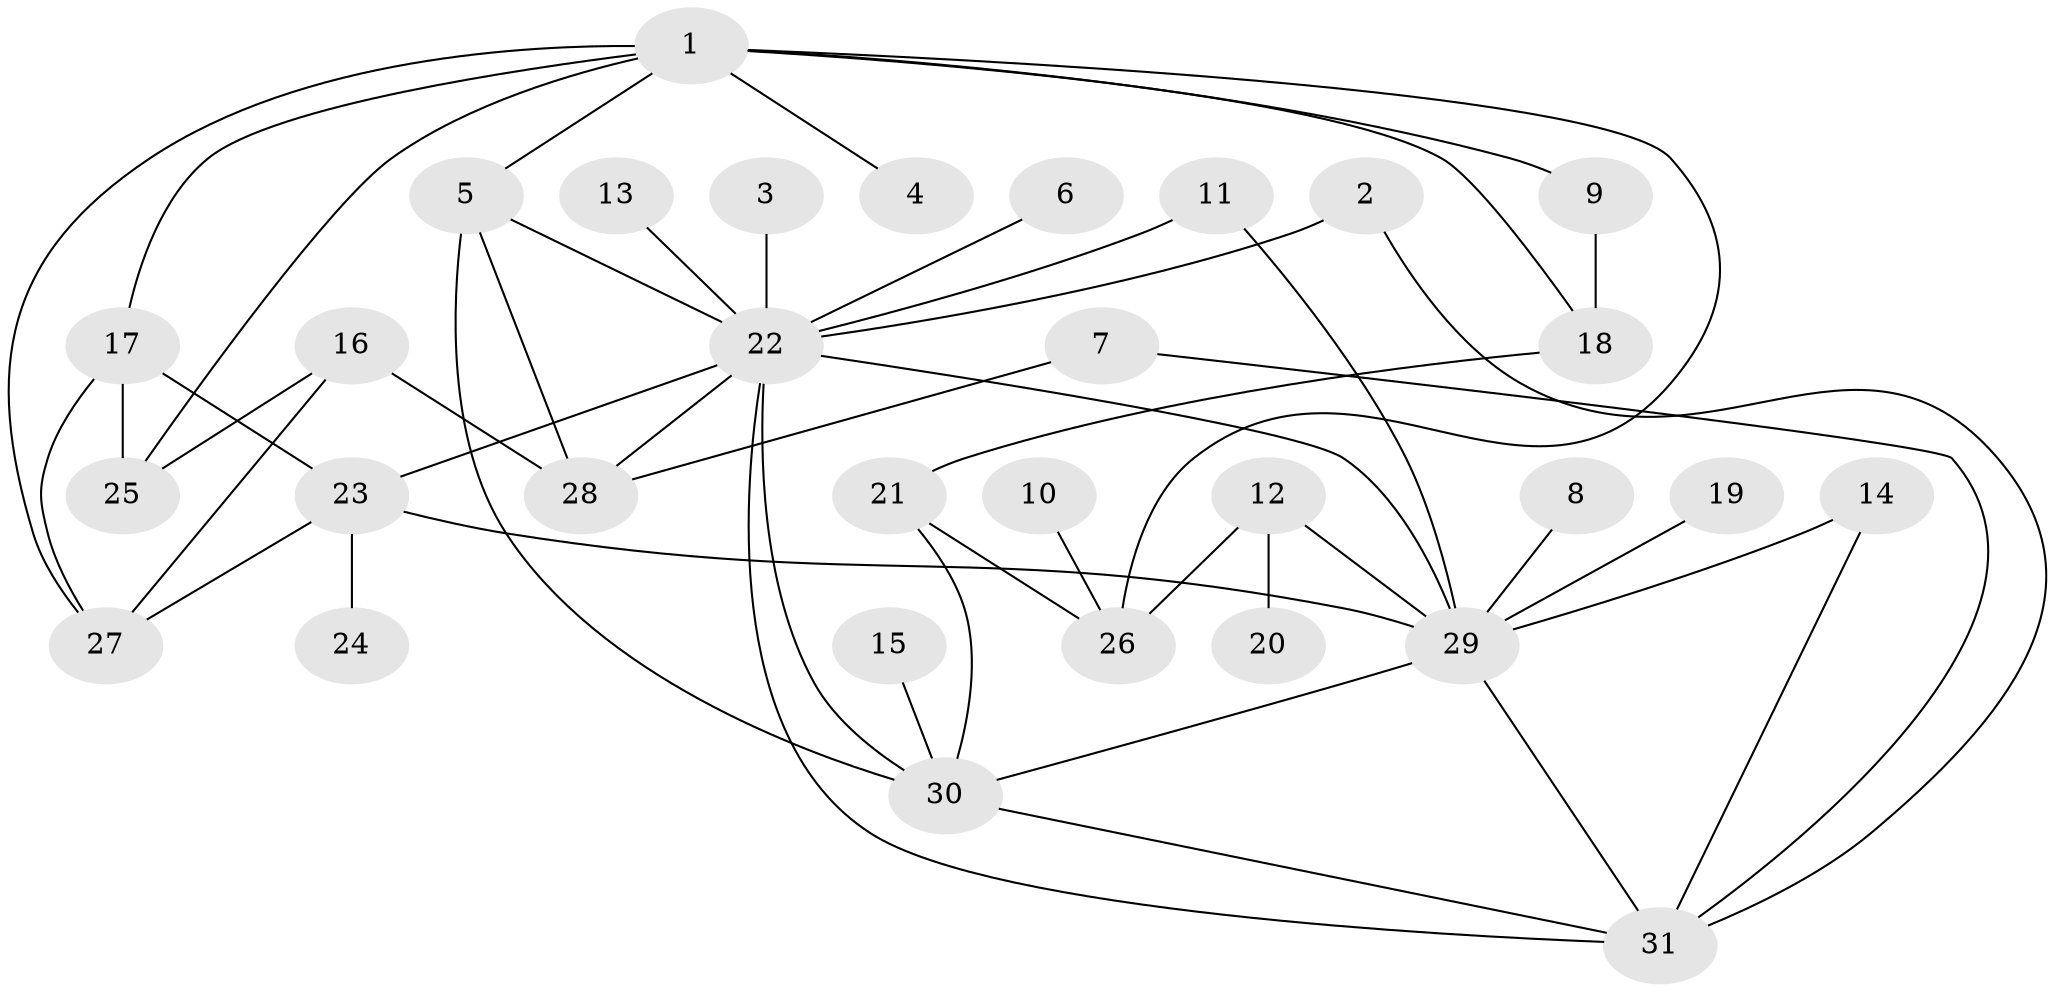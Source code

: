 // original degree distribution, {9: 0.03278688524590164, 1: 0.4098360655737705, 5: 0.04918032786885246, 16: 0.01639344262295082, 4: 0.06557377049180328, 12: 0.01639344262295082, 2: 0.21311475409836064, 3: 0.18032786885245902, 7: 0.01639344262295082}
// Generated by graph-tools (version 1.1) at 2025/49/03/09/25 03:49:56]
// undirected, 31 vertices, 50 edges
graph export_dot {
graph [start="1"]
  node [color=gray90,style=filled];
  1;
  2;
  3;
  4;
  5;
  6;
  7;
  8;
  9;
  10;
  11;
  12;
  13;
  14;
  15;
  16;
  17;
  18;
  19;
  20;
  21;
  22;
  23;
  24;
  25;
  26;
  27;
  28;
  29;
  30;
  31;
  1 -- 4 [weight=1.0];
  1 -- 5 [weight=1.0];
  1 -- 9 [weight=1.0];
  1 -- 17 [weight=1.0];
  1 -- 18 [weight=1.0];
  1 -- 25 [weight=1.0];
  1 -- 26 [weight=1.0];
  1 -- 27 [weight=1.0];
  2 -- 22 [weight=1.0];
  2 -- 31 [weight=1.0];
  3 -- 22 [weight=1.0];
  5 -- 22 [weight=1.0];
  5 -- 28 [weight=1.0];
  5 -- 30 [weight=1.0];
  6 -- 22 [weight=1.0];
  7 -- 28 [weight=1.0];
  7 -- 31 [weight=1.0];
  8 -- 29 [weight=1.0];
  9 -- 18 [weight=1.0];
  10 -- 26 [weight=1.0];
  11 -- 22 [weight=1.0];
  11 -- 29 [weight=1.0];
  12 -- 20 [weight=1.0];
  12 -- 26 [weight=1.0];
  12 -- 29 [weight=1.0];
  13 -- 22 [weight=1.0];
  14 -- 29 [weight=1.0];
  14 -- 31 [weight=1.0];
  15 -- 30 [weight=1.0];
  16 -- 25 [weight=1.0];
  16 -- 27 [weight=1.0];
  16 -- 28 [weight=1.0];
  17 -- 23 [weight=1.0];
  17 -- 25 [weight=1.0];
  17 -- 27 [weight=1.0];
  18 -- 21 [weight=1.0];
  19 -- 29 [weight=1.0];
  21 -- 26 [weight=1.0];
  21 -- 30 [weight=1.0];
  22 -- 23 [weight=1.0];
  22 -- 28 [weight=1.0];
  22 -- 29 [weight=1.0];
  22 -- 30 [weight=1.0];
  22 -- 31 [weight=1.0];
  23 -- 24 [weight=1.0];
  23 -- 27 [weight=1.0];
  23 -- 29 [weight=1.0];
  29 -- 30 [weight=1.0];
  29 -- 31 [weight=1.0];
  30 -- 31 [weight=1.0];
}
